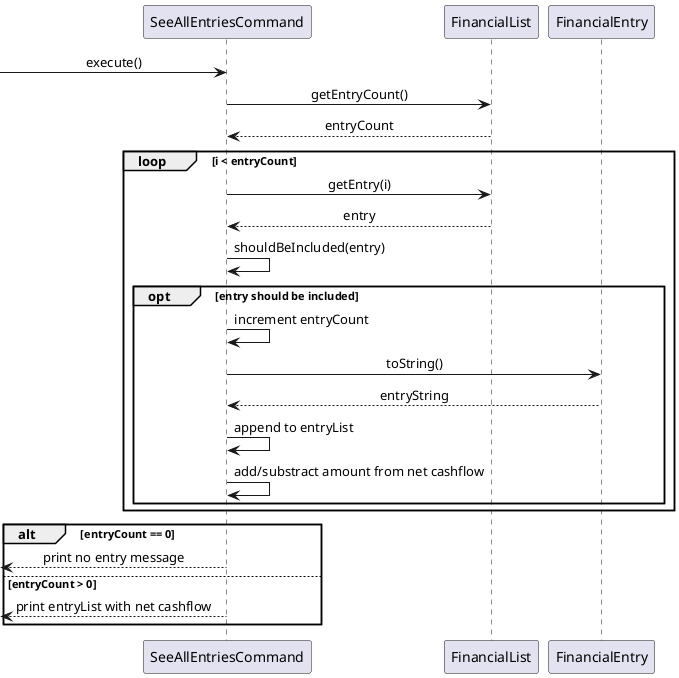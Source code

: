 @startuml
skinparam sequenceMessageAlign center
skinparam responseMessageBelowArrow true


participant "SeeAllEntriesCommand" as cmd
participant "FinancialList" as list
participant "FinancialEntry" as entry


-> cmd : execute()

cmd -> list : getEntryCount()
return entryCount

loop i < entryCount
    cmd -> list : getEntry(i)
    return entry

    cmd -> cmd : shouldBeIncluded(entry)

    opt entry should be included
        cmd -> cmd : increment entryCount
        cmd -> entry : toString()
        return entryString
        cmd -> cmd : append to entryList
        cmd -> cmd : add/substract amount from net cashflow
    end
end

alt entryCount == 0
    <-- cmd : print no entry message
else entryCount > 0
    <-- cmd: print entryList with net cashflow
end

deactivate cmd
@enduml